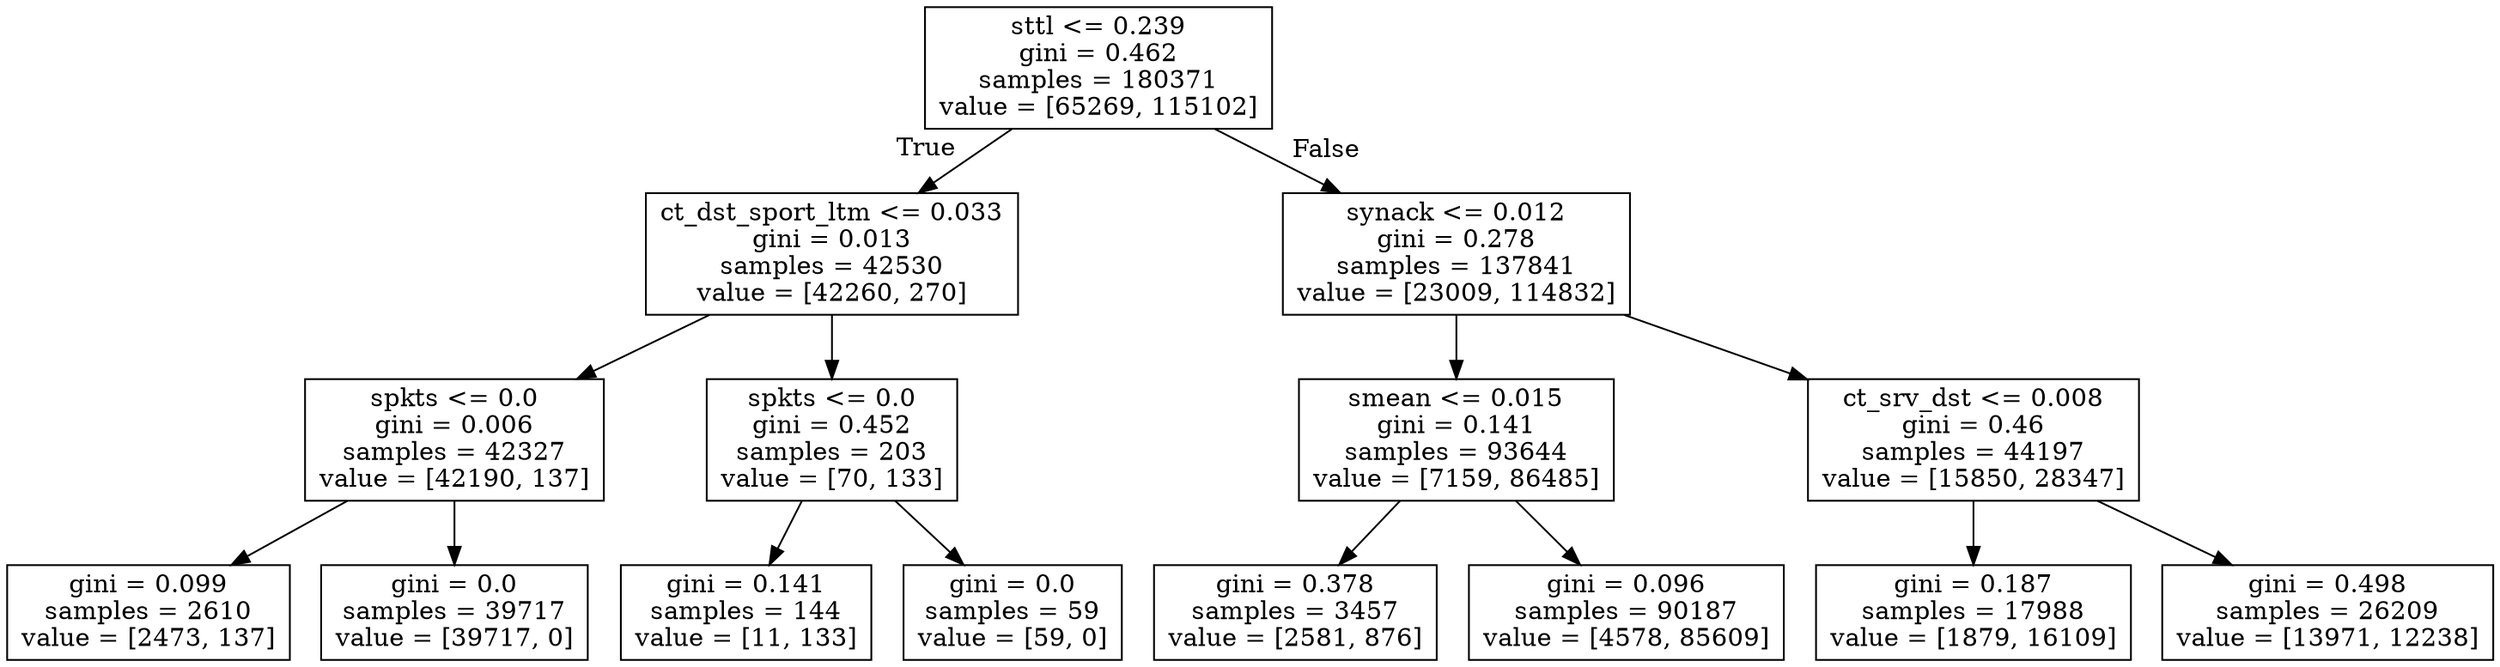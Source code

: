 digraph Tree {
node [shape=box] ;
0 [label="sttl <= 0.239\ngini = 0.462\nsamples = 180371\nvalue = [65269, 115102]"] ;
1 [label="ct_dst_sport_ltm <= 0.033\ngini = 0.013\nsamples = 42530\nvalue = [42260, 270]"] ;
0 -> 1 [labeldistance=2.5, labelangle=45, headlabel="True"] ;
2 [label="spkts <= 0.0\ngini = 0.006\nsamples = 42327\nvalue = [42190, 137]"] ;
1 -> 2 ;
3 [label="gini = 0.099\nsamples = 2610\nvalue = [2473, 137]"] ;
2 -> 3 ;
4 [label="gini = 0.0\nsamples = 39717\nvalue = [39717, 0]"] ;
2 -> 4 ;
5 [label="spkts <= 0.0\ngini = 0.452\nsamples = 203\nvalue = [70, 133]"] ;
1 -> 5 ;
6 [label="gini = 0.141\nsamples = 144\nvalue = [11, 133]"] ;
5 -> 6 ;
7 [label="gini = 0.0\nsamples = 59\nvalue = [59, 0]"] ;
5 -> 7 ;
8 [label="synack <= 0.012\ngini = 0.278\nsamples = 137841\nvalue = [23009, 114832]"] ;
0 -> 8 [labeldistance=2.5, labelangle=-45, headlabel="False"] ;
9 [label="smean <= 0.015\ngini = 0.141\nsamples = 93644\nvalue = [7159, 86485]"] ;
8 -> 9 ;
10 [label="gini = 0.378\nsamples = 3457\nvalue = [2581, 876]"] ;
9 -> 10 ;
11 [label="gini = 0.096\nsamples = 90187\nvalue = [4578, 85609]"] ;
9 -> 11 ;
12 [label="ct_srv_dst <= 0.008\ngini = 0.46\nsamples = 44197\nvalue = [15850, 28347]"] ;
8 -> 12 ;
13 [label="gini = 0.187\nsamples = 17988\nvalue = [1879, 16109]"] ;
12 -> 13 ;
14 [label="gini = 0.498\nsamples = 26209\nvalue = [13971, 12238]"] ;
12 -> 14 ;
}